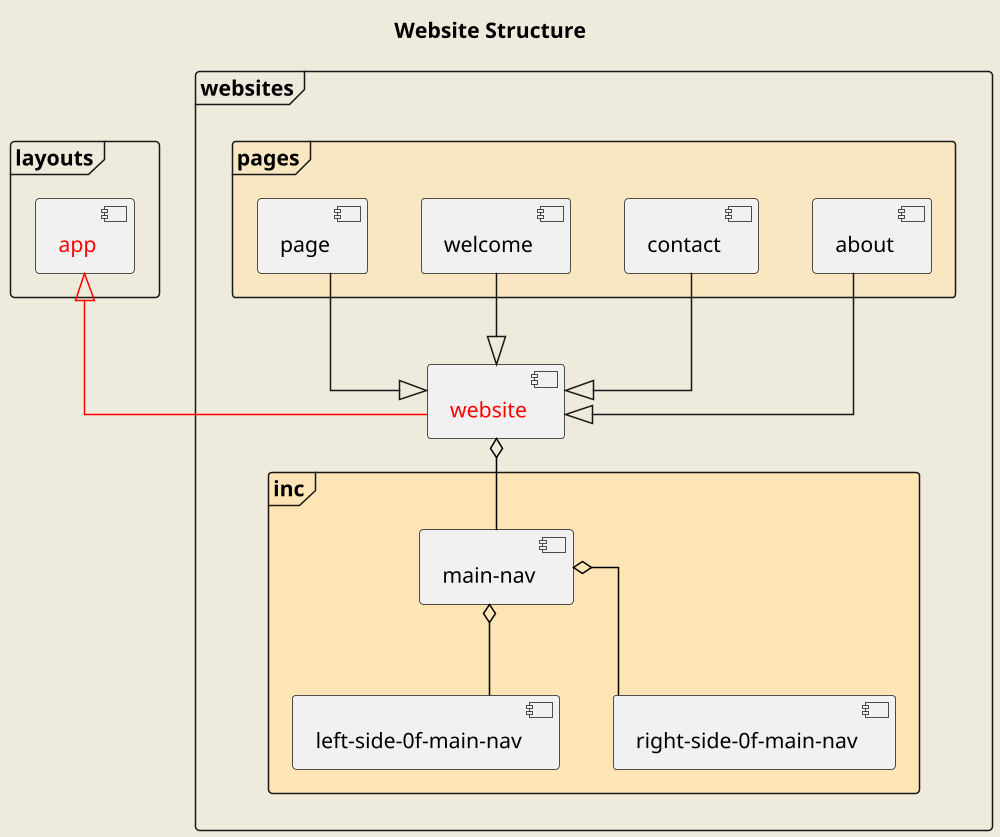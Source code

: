 @startuml

skinparam backgroundColor #EEEBDC
skinparam linetype ortho
scale 1000 width
title Website Structure

frame "layouts" {
    [<font color=red>app] as app
}
frame "websites"  {
    [<font color=red>website] as website

    frame "pages" #strategy {
        [about]
        [contact]
        [welcome]
        [page]
    }
about --|> website
contact --|> website
page --|> website
welcome --|> website

    frame "inc" #moccasin {
        [main-nav] as mainNav
        [left-side-0f-main-nav] as leftSideOfMainNav
        [right-side-0f-main-nav] as rightSideOfMainNav
    }
}
app <|-[#red]- website

mainNav -[#black]up-o website
leftSideOfMainNav -[#black]up-o mainNav
rightSideOfMainNav -[#black]up-o mainNav



@enduml
